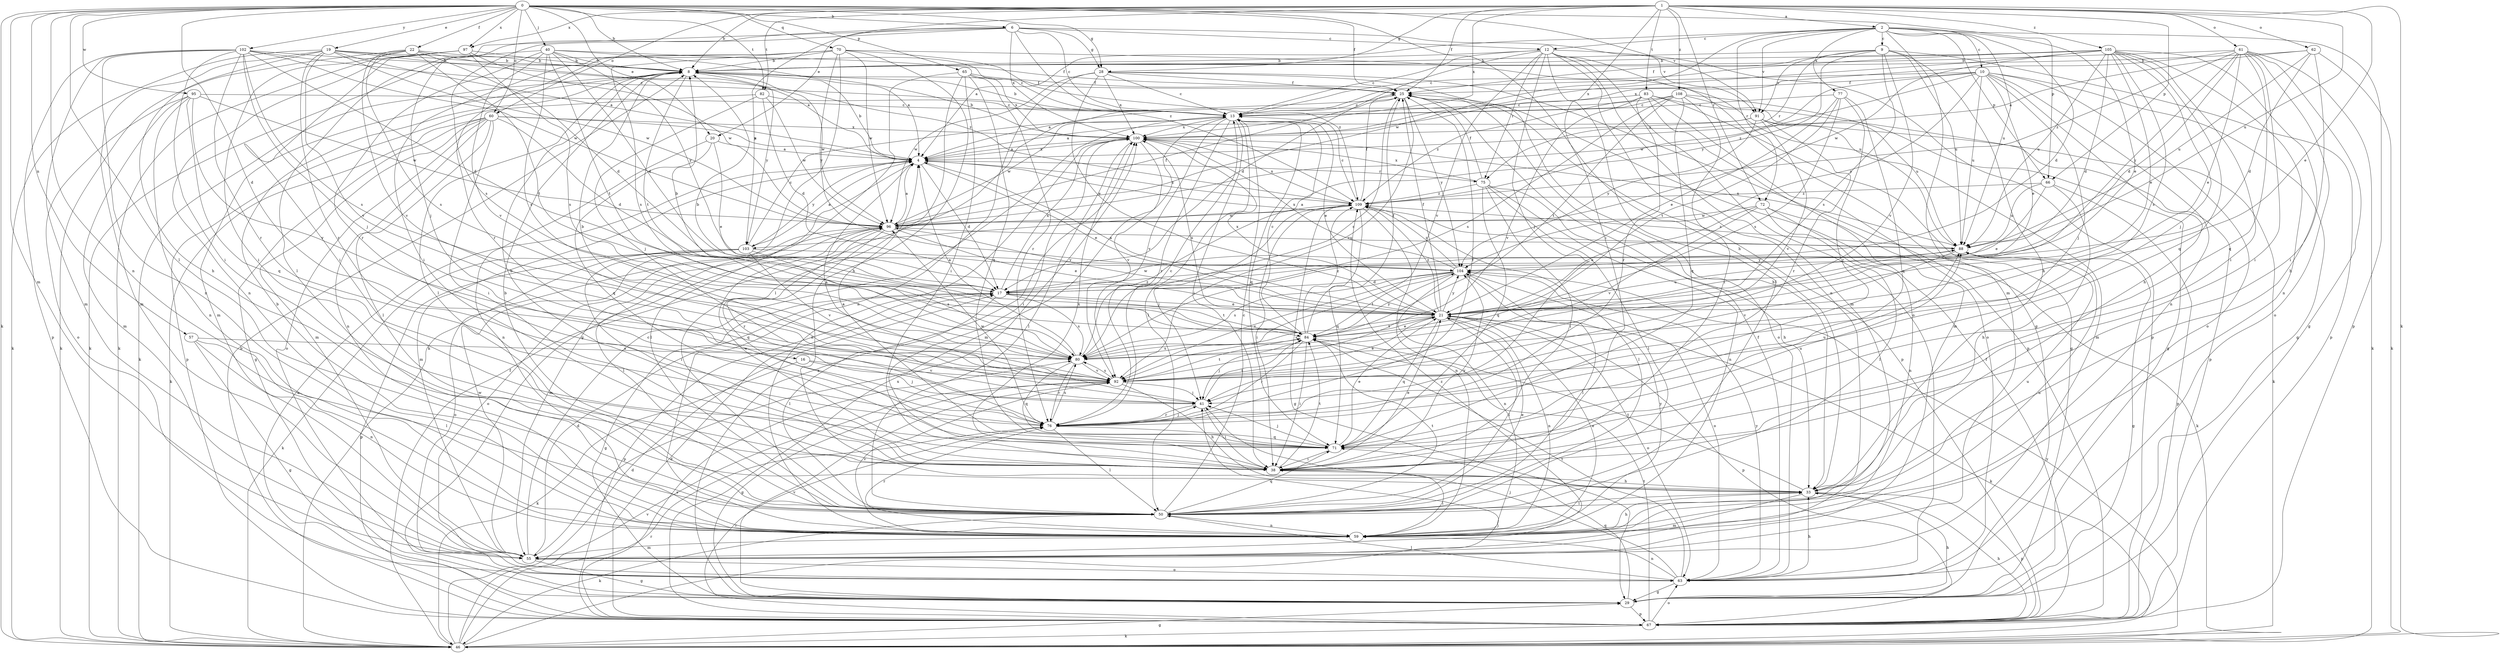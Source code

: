 strict digraph  {
0;
1;
2;
4;
6;
8;
9;
10;
12;
13;
16;
17;
19;
20;
21;
22;
25;
28;
29;
33;
38;
40;
41;
46;
50;
55;
57;
59;
60;
61;
62;
63;
65;
66;
67;
70;
71;
72;
75;
76;
77;
80;
82;
83;
84;
88;
91;
92;
95;
96;
97;
100;
102;
103;
104;
105;
108;
109;
0 -> 6  [label=b];
0 -> 8  [label=b];
0 -> 16  [label=d];
0 -> 19  [label=e];
0 -> 20  [label=e];
0 -> 22  [label=f];
0 -> 25  [label=f];
0 -> 28  [label=g];
0 -> 33  [label=h];
0 -> 40  [label=j];
0 -> 46  [label=k];
0 -> 50  [label=l];
0 -> 55  [label=m];
0 -> 57  [label=n];
0 -> 59  [label=n];
0 -> 60  [label=o];
0 -> 65  [label=p];
0 -> 66  [label=p];
0 -> 70  [label=q];
0 -> 82  [label=t];
0 -> 91  [label=v];
0 -> 95  [label=w];
0 -> 97  [label=x];
0 -> 102  [label=y];
1 -> 2  [label=a];
1 -> 8  [label=b];
1 -> 20  [label=e];
1 -> 21  [label=e];
1 -> 25  [label=f];
1 -> 28  [label=g];
1 -> 38  [label=i];
1 -> 46  [label=k];
1 -> 60  [label=o];
1 -> 61  [label=o];
1 -> 62  [label=o];
1 -> 66  [label=p];
1 -> 72  [label=r];
1 -> 82  [label=t];
1 -> 83  [label=t];
1 -> 88  [label=u];
1 -> 97  [label=x];
1 -> 100  [label=x];
1 -> 105  [label=z];
1 -> 108  [label=z];
2 -> 4  [label=a];
2 -> 9  [label=c];
2 -> 10  [label=c];
2 -> 12  [label=c];
2 -> 17  [label=d];
2 -> 21  [label=e];
2 -> 55  [label=m];
2 -> 66  [label=p];
2 -> 67  [label=p];
2 -> 72  [label=r];
2 -> 77  [label=s];
2 -> 88  [label=u];
2 -> 91  [label=v];
2 -> 96  [label=w];
4 -> 8  [label=b];
4 -> 17  [label=d];
4 -> 21  [label=e];
4 -> 50  [label=l];
4 -> 55  [label=m];
4 -> 75  [label=r];
4 -> 100  [label=x];
4 -> 103  [label=y];
4 -> 109  [label=z];
6 -> 12  [label=c];
6 -> 13  [label=c];
6 -> 28  [label=g];
6 -> 41  [label=j];
6 -> 50  [label=l];
6 -> 80  [label=s];
6 -> 91  [label=v];
6 -> 100  [label=x];
6 -> 103  [label=y];
6 -> 109  [label=z];
8 -> 25  [label=f];
8 -> 46  [label=k];
8 -> 50  [label=l];
8 -> 55  [label=m];
8 -> 84  [label=t];
8 -> 96  [label=w];
8 -> 103  [label=y];
9 -> 8  [label=b];
9 -> 33  [label=h];
9 -> 67  [label=p];
9 -> 75  [label=r];
9 -> 80  [label=s];
9 -> 88  [label=u];
9 -> 91  [label=v];
9 -> 92  [label=v];
9 -> 103  [label=y];
10 -> 13  [label=c];
10 -> 21  [label=e];
10 -> 25  [label=f];
10 -> 29  [label=g];
10 -> 33  [label=h];
10 -> 41  [label=j];
10 -> 59  [label=n];
10 -> 63  [label=o];
10 -> 88  [label=u];
10 -> 96  [label=w];
10 -> 104  [label=y];
10 -> 109  [label=z];
12 -> 8  [label=b];
12 -> 13  [label=c];
12 -> 17  [label=d];
12 -> 29  [label=g];
12 -> 41  [label=j];
12 -> 50  [label=l];
12 -> 55  [label=m];
12 -> 59  [label=n];
12 -> 63  [label=o];
12 -> 67  [label=p];
12 -> 75  [label=r];
12 -> 92  [label=v];
13 -> 8  [label=b];
13 -> 21  [label=e];
13 -> 38  [label=i];
13 -> 50  [label=l];
13 -> 55  [label=m];
13 -> 71  [label=q];
13 -> 76  [label=r];
13 -> 92  [label=v];
13 -> 96  [label=w];
13 -> 100  [label=x];
16 -> 41  [label=j];
16 -> 46  [label=k];
16 -> 92  [label=v];
17 -> 21  [label=e];
17 -> 29  [label=g];
17 -> 50  [label=l];
17 -> 67  [label=p];
17 -> 80  [label=s];
17 -> 84  [label=t];
17 -> 100  [label=x];
19 -> 4  [label=a];
19 -> 8  [label=b];
19 -> 25  [label=f];
19 -> 33  [label=h];
19 -> 46  [label=k];
19 -> 55  [label=m];
19 -> 76  [label=r];
19 -> 92  [label=v];
19 -> 96  [label=w];
19 -> 109  [label=z];
20 -> 4  [label=a];
20 -> 21  [label=e];
20 -> 59  [label=n];
20 -> 71  [label=q];
21 -> 4  [label=a];
21 -> 8  [label=b];
21 -> 25  [label=f];
21 -> 46  [label=k];
21 -> 50  [label=l];
21 -> 59  [label=n];
21 -> 63  [label=o];
21 -> 67  [label=p];
21 -> 71  [label=q];
21 -> 80  [label=s];
21 -> 84  [label=t];
21 -> 88  [label=u];
21 -> 96  [label=w];
21 -> 100  [label=x];
21 -> 104  [label=y];
21 -> 109  [label=z];
22 -> 4  [label=a];
22 -> 8  [label=b];
22 -> 17  [label=d];
22 -> 38  [label=i];
22 -> 46  [label=k];
22 -> 80  [label=s];
22 -> 84  [label=t];
22 -> 92  [label=v];
25 -> 13  [label=c];
25 -> 63  [label=o];
25 -> 67  [label=p];
25 -> 80  [label=s];
25 -> 92  [label=v];
25 -> 104  [label=y];
28 -> 13  [label=c];
28 -> 21  [label=e];
28 -> 25  [label=f];
28 -> 33  [label=h];
28 -> 59  [label=n];
28 -> 67  [label=p];
28 -> 96  [label=w];
28 -> 100  [label=x];
29 -> 33  [label=h];
29 -> 67  [label=p];
29 -> 71  [label=q];
29 -> 92  [label=v];
29 -> 100  [label=x];
33 -> 50  [label=l];
33 -> 55  [label=m];
33 -> 67  [label=p];
33 -> 84  [label=t];
38 -> 8  [label=b];
38 -> 21  [label=e];
38 -> 33  [label=h];
38 -> 84  [label=t];
38 -> 96  [label=w];
38 -> 100  [label=x];
38 -> 104  [label=y];
40 -> 4  [label=a];
40 -> 8  [label=b];
40 -> 13  [label=c];
40 -> 17  [label=d];
40 -> 46  [label=k];
40 -> 76  [label=r];
40 -> 80  [label=s];
40 -> 84  [label=t];
40 -> 92  [label=v];
40 -> 104  [label=y];
41 -> 4  [label=a];
41 -> 38  [label=i];
41 -> 76  [label=r];
41 -> 84  [label=t];
46 -> 17  [label=d];
46 -> 25  [label=f];
46 -> 29  [label=g];
46 -> 41  [label=j];
46 -> 76  [label=r];
46 -> 92  [label=v];
46 -> 104  [label=y];
50 -> 8  [label=b];
50 -> 13  [label=c];
50 -> 21  [label=e];
50 -> 46  [label=k];
50 -> 59  [label=n];
50 -> 71  [label=q];
50 -> 84  [label=t];
50 -> 88  [label=u];
55 -> 13  [label=c];
55 -> 17  [label=d];
55 -> 29  [label=g];
55 -> 63  [label=o];
55 -> 96  [label=w];
55 -> 109  [label=z];
57 -> 29  [label=g];
57 -> 50  [label=l];
57 -> 59  [label=n];
57 -> 80  [label=s];
59 -> 8  [label=b];
59 -> 21  [label=e];
59 -> 33  [label=h];
59 -> 38  [label=i];
59 -> 55  [label=m];
59 -> 76  [label=r];
59 -> 88  [label=u];
59 -> 92  [label=v];
59 -> 104  [label=y];
60 -> 4  [label=a];
60 -> 17  [label=d];
60 -> 29  [label=g];
60 -> 38  [label=i];
60 -> 46  [label=k];
60 -> 50  [label=l];
60 -> 55  [label=m];
60 -> 59  [label=n];
60 -> 63  [label=o];
60 -> 100  [label=x];
61 -> 8  [label=b];
61 -> 17  [label=d];
61 -> 21  [label=e];
61 -> 29  [label=g];
61 -> 38  [label=i];
61 -> 46  [label=k];
61 -> 63  [label=o];
61 -> 71  [label=q];
61 -> 100  [label=x];
61 -> 104  [label=y];
61 -> 109  [label=z];
62 -> 4  [label=a];
62 -> 8  [label=b];
62 -> 17  [label=d];
62 -> 38  [label=i];
62 -> 46  [label=k];
62 -> 88  [label=u];
63 -> 25  [label=f];
63 -> 29  [label=g];
63 -> 33  [label=h];
63 -> 41  [label=j];
63 -> 50  [label=l];
63 -> 59  [label=n];
63 -> 84  [label=t];
63 -> 104  [label=y];
65 -> 25  [label=f];
65 -> 29  [label=g];
65 -> 38  [label=i];
65 -> 50  [label=l];
65 -> 71  [label=q];
65 -> 76  [label=r];
65 -> 100  [label=x];
66 -> 21  [label=e];
66 -> 33  [label=h];
66 -> 67  [label=p];
66 -> 88  [label=u];
66 -> 109  [label=z];
67 -> 4  [label=a];
67 -> 8  [label=b];
67 -> 17  [label=d];
67 -> 25  [label=f];
67 -> 33  [label=h];
67 -> 46  [label=k];
67 -> 63  [label=o];
67 -> 76  [label=r];
67 -> 80  [label=s];
67 -> 84  [label=t];
67 -> 100  [label=x];
70 -> 8  [label=b];
70 -> 33  [label=h];
70 -> 38  [label=i];
70 -> 46  [label=k];
70 -> 76  [label=r];
70 -> 80  [label=s];
70 -> 88  [label=u];
70 -> 96  [label=w];
70 -> 104  [label=y];
70 -> 109  [label=z];
71 -> 4  [label=a];
71 -> 21  [label=e];
71 -> 38  [label=i];
71 -> 41  [label=j];
71 -> 88  [label=u];
72 -> 21  [label=e];
72 -> 46  [label=k];
72 -> 50  [label=l];
72 -> 59  [label=n];
72 -> 92  [label=v];
72 -> 96  [label=w];
75 -> 25  [label=f];
75 -> 33  [label=h];
75 -> 38  [label=i];
75 -> 50  [label=l];
75 -> 59  [label=n];
75 -> 71  [label=q];
75 -> 100  [label=x];
75 -> 109  [label=z];
76 -> 13  [label=c];
76 -> 25  [label=f];
76 -> 41  [label=j];
76 -> 50  [label=l];
76 -> 71  [label=q];
76 -> 80  [label=s];
76 -> 88  [label=u];
76 -> 96  [label=w];
77 -> 13  [label=c];
77 -> 21  [label=e];
77 -> 71  [label=q];
77 -> 76  [label=r];
77 -> 80  [label=s];
77 -> 84  [label=t];
80 -> 4  [label=a];
80 -> 71  [label=q];
80 -> 76  [label=r];
80 -> 92  [label=v];
80 -> 109  [label=z];
82 -> 13  [label=c];
82 -> 17  [label=d];
82 -> 41  [label=j];
82 -> 67  [label=p];
82 -> 96  [label=w];
83 -> 13  [label=c];
83 -> 29  [label=g];
83 -> 55  [label=m];
83 -> 63  [label=o];
83 -> 67  [label=p];
83 -> 76  [label=r];
83 -> 92  [label=v];
83 -> 109  [label=z];
84 -> 8  [label=b];
84 -> 13  [label=c];
84 -> 21  [label=e];
84 -> 25  [label=f];
84 -> 38  [label=i];
84 -> 41  [label=j];
84 -> 76  [label=r];
84 -> 80  [label=s];
84 -> 100  [label=x];
84 -> 104  [label=y];
84 -> 109  [label=z];
88 -> 4  [label=a];
88 -> 29  [label=g];
88 -> 92  [label=v];
88 -> 100  [label=x];
88 -> 104  [label=y];
88 -> 109  [label=z];
91 -> 4  [label=a];
91 -> 46  [label=k];
91 -> 55  [label=m];
91 -> 76  [label=r];
91 -> 92  [label=v];
91 -> 100  [label=x];
91 -> 104  [label=y];
92 -> 8  [label=b];
92 -> 21  [label=e];
92 -> 29  [label=g];
92 -> 33  [label=h];
92 -> 41  [label=j];
92 -> 80  [label=s];
92 -> 84  [label=t];
95 -> 13  [label=c];
95 -> 55  [label=m];
95 -> 59  [label=n];
95 -> 63  [label=o];
95 -> 71  [label=q];
95 -> 92  [label=v];
95 -> 96  [label=w];
96 -> 4  [label=a];
96 -> 21  [label=e];
96 -> 25  [label=f];
96 -> 50  [label=l];
96 -> 55  [label=m];
96 -> 63  [label=o];
96 -> 71  [label=q];
96 -> 76  [label=r];
96 -> 88  [label=u];
97 -> 8  [label=b];
97 -> 38  [label=i];
97 -> 46  [label=k];
97 -> 59  [label=n];
97 -> 80  [label=s];
97 -> 96  [label=w];
100 -> 4  [label=a];
100 -> 8  [label=b];
100 -> 38  [label=i];
100 -> 50  [label=l];
100 -> 59  [label=n];
100 -> 92  [label=v];
102 -> 8  [label=b];
102 -> 13  [label=c];
102 -> 17  [label=d];
102 -> 38  [label=i];
102 -> 41  [label=j];
102 -> 55  [label=m];
102 -> 59  [label=n];
102 -> 67  [label=p];
102 -> 76  [label=r];
102 -> 80  [label=s];
102 -> 96  [label=w];
103 -> 4  [label=a];
103 -> 13  [label=c];
103 -> 38  [label=i];
103 -> 46  [label=k];
103 -> 63  [label=o];
103 -> 67  [label=p];
103 -> 80  [label=s];
103 -> 92  [label=v];
103 -> 104  [label=y];
104 -> 17  [label=d];
104 -> 50  [label=l];
104 -> 59  [label=n];
104 -> 63  [label=o];
104 -> 80  [label=s];
104 -> 84  [label=t];
104 -> 92  [label=v];
104 -> 100  [label=x];
104 -> 109  [label=z];
105 -> 8  [label=b];
105 -> 13  [label=c];
105 -> 17  [label=d];
105 -> 21  [label=e];
105 -> 25  [label=f];
105 -> 33  [label=h];
105 -> 38  [label=i];
105 -> 41  [label=j];
105 -> 59  [label=n];
105 -> 71  [label=q];
105 -> 80  [label=s];
105 -> 88  [label=u];
105 -> 96  [label=w];
105 -> 100  [label=x];
108 -> 4  [label=a];
108 -> 13  [label=c];
108 -> 29  [label=g];
108 -> 38  [label=i];
108 -> 71  [label=q];
108 -> 80  [label=s];
108 -> 84  [label=t];
108 -> 88  [label=u];
109 -> 13  [label=c];
109 -> 25  [label=f];
109 -> 29  [label=g];
109 -> 38  [label=i];
109 -> 41  [label=j];
109 -> 50  [label=l];
109 -> 59  [label=n];
109 -> 71  [label=q];
109 -> 96  [label=w];
109 -> 100  [label=x];
}

